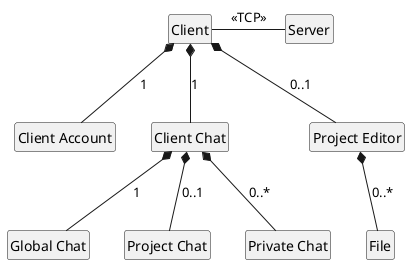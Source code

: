 @startuml
hide circle
hide empty members

class "Client" as sq 
class "Client Account" as ua 
class "Client Chat" as sqc 
class "Project Editor" as sqe 
class "File" as sqf 
class "Global Chat" as gchat 
class "Project Chat" as pchat 
class "Private Chat" as fchat 
class "Server" as sqse

sq -right- sqse : <<TCP>>

sq *-- ua : 1
sq *-- sqc : 1
sq *-- sqe : 0..1

sqc *-- gchat : 1
sqc *-- pchat : 0..1
sqc *-- fchat : 0..*

sqe *-- sqf : 0..*


@enduml